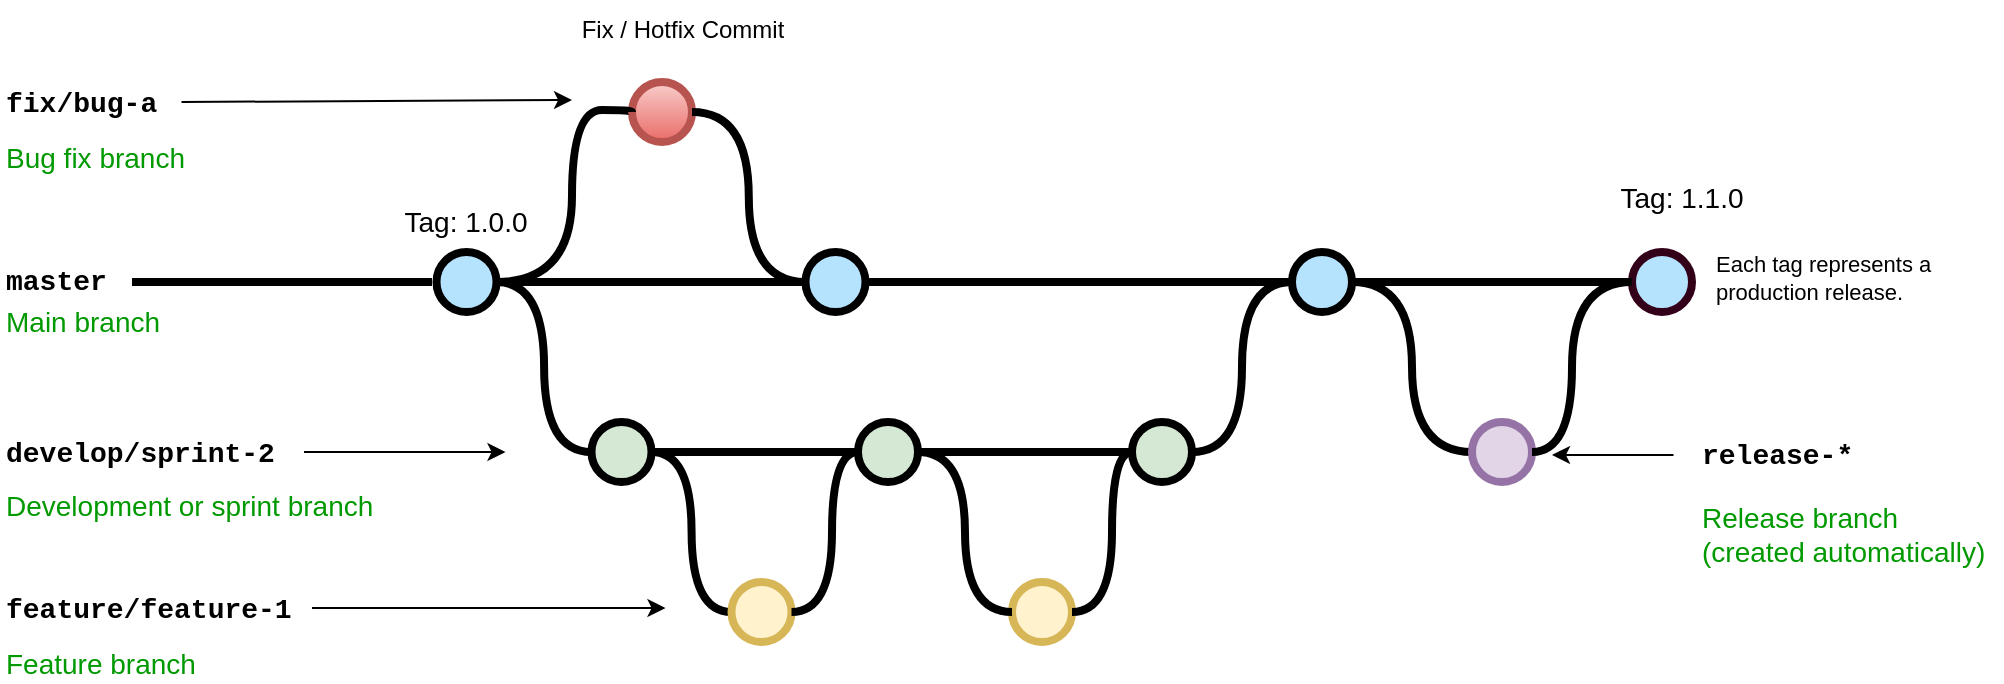 <mxfile version="21.1.4" type="device">
  <diagram id="yPxyJZ8AM_hMuL3Unpa9" name="complex gitflow">
    <mxGraphModel dx="826" dy="567" grid="1" gridSize="10" guides="1" tooltips="1" connect="1" arrows="1" fold="1" page="1" pageScale="1" pageWidth="1100" pageHeight="850" math="0" shadow="0">
      <root>
        <mxCell id="0" />
        <mxCell id="1" parent="0" />
        <mxCell id="uWUnNED6HEl2aK5fdaIb-7" value="Fix / Hotfix Commit" style="text;html=1;strokeColor=none;fillColor=none;align=center;verticalAlign=middle;whiteSpace=wrap;overflow=hidden;" parent="1" vertex="1">
          <mxGeometry x="324" y="70" width="122.75" height="30" as="geometry" />
        </mxCell>
        <mxCell id="uWUnNED6HEl2aK5fdaIb-8" value="" style="edgeStyle=orthogonalEdgeStyle;rounded=0;html=1;jettySize=auto;orthogonalLoop=1;plain-blue;endArrow=none;endFill=0;strokeWidth=4;strokeColor=#000000;entryX=0;entryY=0.5;entryDx=0;entryDy=0;entryPerimeter=0;" parent="1" source="uWUnNED6HEl2aK5fdaIb-10" target="fdzKyXAYCe5UzIv8Cvmz-7" edge="1">
          <mxGeometry x="292.25" y="211" as="geometry">
            <mxPoint x="400" y="211" as="targetPoint" />
          </mxGeometry>
        </mxCell>
        <mxCell id="uWUnNED6HEl2aK5fdaIb-9" style="edgeStyle=orthogonalEdgeStyle;curved=1;rounded=0;html=1;exitX=1;exitY=0.5;exitPerimeter=0;entryX=0;entryY=0.5;entryPerimeter=0;endArrow=none;endFill=0;jettySize=auto;orthogonalLoop=1;strokeWidth=4;fontSize=15;" parent="1" source="uWUnNED6HEl2aK5fdaIb-10" target="uWUnNED6HEl2aK5fdaIb-15" edge="1">
          <mxGeometry relative="1" as="geometry" />
        </mxCell>
        <mxCell id="uWUnNED6HEl2aK5fdaIb-10" value="" style="verticalLabelPosition=bottom;verticalAlign=top;html=1;strokeWidth=4;shape=mxgraph.flowchart.on-page_reference;plain-blue;gradientColor=none;fillColor=#B5E3Fe;strokeColor=#000000;align=left;" parent="1" vertex="1">
          <mxGeometry x="262.25" y="196" width="30" height="30" as="geometry" />
        </mxCell>
        <mxCell id="uWUnNED6HEl2aK5fdaIb-80" value="" style="edgeStyle=orthogonalEdgeStyle;curved=1;rounded=0;orthogonalLoop=1;jettySize=auto;html=1;endArrow=none;endFill=0;strokeWidth=4;entryX=0;entryY=0.5;entryDx=0;entryDy=0;entryPerimeter=0;exitX=1;exitY=0.5;exitDx=0;exitDy=0;exitPerimeter=0;" parent="1" source="uWUnNED6HEl2aK5fdaIb-11" target="uWUnNED6HEl2aK5fdaIb-109" edge="1">
          <mxGeometry relative="1" as="geometry">
            <mxPoint x="834.5" y="211" as="targetPoint" />
            <mxPoint x="740" y="211" as="sourcePoint" />
          </mxGeometry>
        </mxCell>
        <mxCell id="uWUnNED6HEl2aK5fdaIb-105" style="edgeStyle=orthogonalEdgeStyle;curved=1;rounded=0;orthogonalLoop=1;jettySize=auto;html=1;exitX=1;exitY=0.5;exitDx=0;exitDy=0;exitPerimeter=0;entryX=0;entryY=0.5;entryDx=0;entryDy=0;entryPerimeter=0;endArrow=none;endFill=0;strokeWidth=4;fontFamily=Courier New;fontColor=#009900;" parent="1" source="uWUnNED6HEl2aK5fdaIb-11" target="uWUnNED6HEl2aK5fdaIb-104" edge="1">
          <mxGeometry relative="1" as="geometry">
            <mxPoint x="740" y="211" as="sourcePoint" />
          </mxGeometry>
        </mxCell>
        <mxCell id="uWUnNED6HEl2aK5fdaIb-11" value="" style="verticalLabelPosition=bottom;verticalAlign=top;html=1;strokeWidth=4;shape=mxgraph.flowchart.on-page_reference;plain-blue;gradientColor=none;strokeColor=#000000;fillColor=#B5E3FE;" parent="1" vertex="1">
          <mxGeometry x="690" y="196" width="30" height="30" as="geometry" />
        </mxCell>
        <mxCell id="uWUnNED6HEl2aK5fdaIb-109" value="" style="verticalLabelPosition=bottom;verticalAlign=top;html=1;strokeWidth=4;shape=mxgraph.flowchart.on-page_reference;plain-blue;gradientColor=none;strokeColor=#33001A;fillColor=#B5E3FE;" parent="1" vertex="1">
          <mxGeometry x="860" y="196" width="30" height="30" as="geometry" />
        </mxCell>
        <mxCell id="uWUnNED6HEl2aK5fdaIb-12" value="" style="edgeStyle=orthogonalEdgeStyle;rounded=0;html=1;jettySize=auto;orthogonalLoop=1;strokeWidth=4;endArrow=none;endFill=0;exitX=1;exitY=0.5;exitDx=0;exitDy=0;align=left;" parent="1" source="uWUnNED6HEl2aK5fdaIb-13" edge="1">
          <mxGeometry x="211.25" y="211" as="geometry">
            <mxPoint x="169" y="211" as="sourcePoint" />
            <mxPoint x="260" y="211" as="targetPoint" />
          </mxGeometry>
        </mxCell>
        <mxCell id="uWUnNED6HEl2aK5fdaIb-13" value="master" style="text;html=1;strokeColor=none;fillColor=none;align=left;verticalAlign=middle;whiteSpace=wrap;overflow=hidden;fontSize=14;fontStyle=1;fontFamily=Courier New;" parent="1" vertex="1">
          <mxGeometry x="44.75" y="190" width="65.25" height="42" as="geometry" />
        </mxCell>
        <mxCell id="uWUnNED6HEl2aK5fdaIb-14" style="edgeStyle=orthogonalEdgeStyle;curved=1;rounded=0;html=1;exitX=1;exitY=0.5;exitPerimeter=0;endArrow=none;endFill=0;jettySize=auto;orthogonalLoop=1;strokeWidth=4;fontSize=15;" parent="1" source="uWUnNED6HEl2aK5fdaIb-15" target="uWUnNED6HEl2aK5fdaIb-17" edge="1">
          <mxGeometry relative="1" as="geometry" />
        </mxCell>
        <mxCell id="uWUnNED6HEl2aK5fdaIb-15" value="" style="verticalLabelPosition=bottom;verticalAlign=top;html=1;strokeWidth=4;shape=mxgraph.flowchart.on-page_reference;plain-purple;gradientColor=none;strokeColor=#000000;fillColor=#D5E8D4;" parent="1" vertex="1">
          <mxGeometry x="339.75" y="281" width="30" height="30" as="geometry" />
        </mxCell>
        <mxCell id="uWUnNED6HEl2aK5fdaIb-17" value="" style="verticalLabelPosition=bottom;verticalAlign=top;html=1;strokeWidth=4;shape=mxgraph.flowchart.on-page_reference;plain-purple;gradientColor=none;strokeColor=#000000;fillColor=#D5E8D4;" parent="1" vertex="1">
          <mxGeometry x="473" y="281" width="30" height="30" as="geometry" />
        </mxCell>
        <mxCell id="uWUnNED6HEl2aK5fdaIb-18" style="edgeStyle=orthogonalEdgeStyle;curved=1;rounded=0;html=1;exitX=1;exitY=0.5;exitPerimeter=0;entryX=0;entryY=0.5;entryPerimeter=0;endArrow=none;endFill=0;jettySize=auto;orthogonalLoop=1;strokeWidth=4;fontSize=15;exitDx=0;exitDy=0;" parent="1" source="fdzKyXAYCe5UzIv8Cvmz-16" target="uWUnNED6HEl2aK5fdaIb-11" edge="1">
          <mxGeometry relative="1" as="geometry">
            <mxPoint x="589.75" y="296" as="sourcePoint" />
          </mxGeometry>
        </mxCell>
        <mxCell id="uWUnNED6HEl2aK5fdaIb-20" value="develop/sprint-2" style="text;html=1;strokeColor=none;fillColor=none;align=left;verticalAlign=middle;whiteSpace=wrap;overflow=hidden;fontSize=14;fontStyle=1;fontFamily=Courier New;" parent="1" vertex="1">
          <mxGeometry x="44.75" y="286" width="151.25" height="20" as="geometry" />
        </mxCell>
        <mxCell id="uWUnNED6HEl2aK5fdaIb-75" style="edgeStyle=orthogonalEdgeStyle;rounded=0;orthogonalLoop=1;jettySize=auto;html=1;entryX=1;entryY=0.5;entryDx=0;entryDy=0;entryPerimeter=0;endArrow=none;endFill=0;strokeWidth=4;curved=1;" parent="1" source="uWUnNED6HEl2aK5fdaIb-69" target="uWUnNED6HEl2aK5fdaIb-15" edge="1">
          <mxGeometry relative="1" as="geometry" />
        </mxCell>
        <mxCell id="uWUnNED6HEl2aK5fdaIb-69" value="" style="verticalLabelPosition=bottom;verticalAlign=top;html=1;strokeWidth=4;shape=mxgraph.flowchart.on-page_reference;strokeColor=#d6b656;fillColor=#fff2cc;" parent="1" vertex="1">
          <mxGeometry x="409.75" y="361" width="30" height="30" as="geometry" />
        </mxCell>
        <mxCell id="uWUnNED6HEl2aK5fdaIb-76" value="feature/feature-1" style="text;html=1;strokeColor=none;fillColor=none;align=left;verticalAlign=middle;whiteSpace=wrap;overflow=hidden;fontSize=14;fontStyle=1;fontFamily=Courier New;" parent="1" vertex="1">
          <mxGeometry x="44.75" y="364" width="155.25" height="20" as="geometry" />
        </mxCell>
        <mxCell id="uWUnNED6HEl2aK5fdaIb-87" value="Development or sprint branch" style="text;html=1;strokeColor=none;fillColor=none;align=left;verticalAlign=middle;whiteSpace=wrap;overflow=hidden;fontSize=14;fontStyle=0;fontColor=#009900;" parent="1" vertex="1">
          <mxGeometry x="44.75" y="311.5" width="240" height="20" as="geometry" />
        </mxCell>
        <mxCell id="uWUnNED6HEl2aK5fdaIb-89" value="Feature branch" style="text;html=1;strokeColor=none;fillColor=none;align=left;verticalAlign=middle;whiteSpace=wrap;overflow=hidden;fontSize=14;fontStyle=0;fontColor=#009900;" parent="1" vertex="1">
          <mxGeometry x="44.75" y="391" width="240" height="20" as="geometry" />
        </mxCell>
        <mxCell id="uWUnNED6HEl2aK5fdaIb-90" value="Main branch" style="text;html=1;strokeColor=none;fillColor=none;align=left;verticalAlign=middle;whiteSpace=wrap;overflow=hidden;fontSize=14;fontStyle=0;fontColor=#009900;" parent="1" vertex="1">
          <mxGeometry x="44.75" y="220" width="146.75" height="20" as="geometry" />
        </mxCell>
        <mxCell id="uWUnNED6HEl2aK5fdaIb-92" value="" style="endArrow=classic;html=1;strokeWidth=1;fontFamily=Courier New;fontColor=#009900;exitX=1;exitY=0.5;exitDx=0;exitDy=0;" parent="1" source="uWUnNED6HEl2aK5fdaIb-76" edge="1">
          <mxGeometry width="50" height="50" relative="1" as="geometry">
            <mxPoint x="280" y="374" as="sourcePoint" />
            <mxPoint x="376.75" y="374" as="targetPoint" />
          </mxGeometry>
        </mxCell>
        <mxCell id="uWUnNED6HEl2aK5fdaIb-93" value="" style="endArrow=classic;html=1;strokeWidth=1;fontFamily=Courier New;fontColor=#009900;align=left;" parent="1" source="uWUnNED6HEl2aK5fdaIb-20" edge="1">
          <mxGeometry width="50" height="50" relative="1" as="geometry">
            <mxPoint x="240" y="296" as="sourcePoint" />
            <mxPoint x="296.75" y="296" as="targetPoint" />
          </mxGeometry>
        </mxCell>
        <mxCell id="uWUnNED6HEl2aK5fdaIb-101" value="Tag: 1.1.0" style="text;html=1;strokeColor=none;fillColor=none;align=center;verticalAlign=middle;whiteSpace=wrap;overflow=hidden;fontSize=14;" parent="1" vertex="1">
          <mxGeometry x="830" y="158" width="110" height="20" as="geometry" />
        </mxCell>
        <mxCell id="uWUnNED6HEl2aK5fdaIb-103" value="Tag: 1.0.0" style="text;html=1;strokeColor=none;fillColor=none;align=center;verticalAlign=middle;whiteSpace=wrap;overflow=hidden;fontSize=14;" parent="1" vertex="1">
          <mxGeometry x="242.25" y="170" width="70" height="20" as="geometry" />
        </mxCell>
        <mxCell id="uWUnNED6HEl2aK5fdaIb-104" value="" style="verticalLabelPosition=bottom;verticalAlign=top;html=1;strokeWidth=4;shape=mxgraph.flowchart.on-page_reference;strokeColor=#9673a6;fillColor=#e1d5e7;" parent="1" vertex="1">
          <mxGeometry x="780" y="281" width="30" height="30" as="geometry" />
        </mxCell>
        <mxCell id="uWUnNED6HEl2aK5fdaIb-115" style="edgeStyle=orthogonalEdgeStyle;curved=1;rounded=0;orthogonalLoop=1;jettySize=auto;html=1;entryX=0;entryY=0.5;entryDx=0;entryDy=0;entryPerimeter=0;endArrow=none;endFill=0;strokeWidth=4;fontFamily=Courier New;fontColor=#009900;exitX=1;exitY=0.5;exitDx=0;exitDy=0;exitPerimeter=0;" parent="1" source="uWUnNED6HEl2aK5fdaIb-104" target="uWUnNED6HEl2aK5fdaIb-109" edge="1">
          <mxGeometry relative="1" as="geometry">
            <mxPoint x="916.75" y="296" as="sourcePoint" />
            <Array as="points">
              <mxPoint x="830" y="296" />
              <mxPoint x="830" y="211" />
            </Array>
          </mxGeometry>
        </mxCell>
        <mxCell id="fSnZ5vnYTslC5NarKmr_-8" value="&lt;span style=&quot;text-align: center; font-size: 11px;&quot;&gt;Each tag represents a production release.&lt;/span&gt;" style="text;html=1;strokeColor=none;fillColor=none;align=left;verticalAlign=middle;whiteSpace=wrap;overflow=hidden;fontSize=11;fontStyle=0;fontColor=#000000;" parent="1" vertex="1">
          <mxGeometry x="900" y="190" width="120" height="38" as="geometry" />
        </mxCell>
        <mxCell id="9hBKPDzoitwpIBdzFDQ7-21" value="" style="edgeStyle=orthogonalEdgeStyle;rounded=0;orthogonalLoop=1;jettySize=auto;html=1;fontSize=15;endArrow=none;endFill=0;strokeWidth=4;entryX=0;entryY=0.5;entryDx=0;entryDy=0;entryPerimeter=0;exitX=1;exitY=0.5;exitDx=0;exitDy=0;exitPerimeter=0;" parent="1" source="fdzKyXAYCe5UzIv8Cvmz-7" target="uWUnNED6HEl2aK5fdaIb-11" edge="1">
          <mxGeometry relative="1" as="geometry">
            <mxPoint x="560.25" y="211" as="targetPoint" />
            <mxPoint x="482.25" y="211" as="sourcePoint" />
          </mxGeometry>
        </mxCell>
        <mxCell id="fdzKyXAYCe5UzIv8Cvmz-3" style="edgeStyle=orthogonalEdgeStyle;curved=1;rounded=0;orthogonalLoop=1;jettySize=auto;html=1;endArrow=none;endFill=0;strokeWidth=4;fontFamily=Courier New;fontColor=#009900;exitX=1;exitY=0.5;exitDx=0;exitDy=0;exitPerimeter=0;" parent="1" source="uWUnNED6HEl2aK5fdaIb-69" target="uWUnNED6HEl2aK5fdaIb-17" edge="1">
          <mxGeometry relative="1" as="geometry">
            <mxPoint x="457.75" y="407" as="sourcePoint" />
            <mxPoint x="498.5" y="331" as="targetPoint" />
            <Array as="points">
              <mxPoint x="460" y="376" />
              <mxPoint x="460" y="296" />
            </Array>
          </mxGeometry>
        </mxCell>
        <mxCell id="fdzKyXAYCe5UzIv8Cvmz-4" value="" style="verticalLabelPosition=bottom;verticalAlign=top;html=1;strokeWidth=4;shape=mxgraph.flowchart.on-page_reference;plain-blue;gradientColor=#EA6B66;strokeColor=#B85450;fillColor=#F8CECC;" parent="1" vertex="1">
          <mxGeometry x="360" y="111" width="30" height="30" as="geometry" />
        </mxCell>
        <mxCell id="fdzKyXAYCe5UzIv8Cvmz-5" style="edgeStyle=orthogonalEdgeStyle;curved=1;rounded=0;html=1;exitX=1;exitY=0.5;exitPerimeter=0;entryX=0;entryY=0.5;entryPerimeter=0;endArrow=none;endFill=0;jettySize=auto;orthogonalLoop=1;strokeWidth=4;fontSize=15;entryDx=0;entryDy=0;exitDx=0;exitDy=0;" parent="1" source="uWUnNED6HEl2aK5fdaIb-10" target="fdzKyXAYCe5UzIv8Cvmz-4" edge="1">
          <mxGeometry relative="1" as="geometry">
            <mxPoint x="320" y="188" as="sourcePoint" />
            <mxPoint x="362" y="103" as="targetPoint" />
            <Array as="points">
              <mxPoint x="330" y="211" />
              <mxPoint x="330" y="125" />
            </Array>
          </mxGeometry>
        </mxCell>
        <mxCell id="fdzKyXAYCe5UzIv8Cvmz-7" value="" style="verticalLabelPosition=bottom;verticalAlign=top;html=1;strokeWidth=4;shape=mxgraph.flowchart.on-page_reference;plain-blue;gradientColor=none;strokeColor=#000000;fillColor=#B5E3FE;" parent="1" vertex="1">
          <mxGeometry x="446.75" y="196" width="30" height="30" as="geometry" />
        </mxCell>
        <mxCell id="fdzKyXAYCe5UzIv8Cvmz-9" style="edgeStyle=orthogonalEdgeStyle;curved=1;rounded=0;orthogonalLoop=1;jettySize=auto;html=1;exitX=1;exitY=0.5;exitDx=0;exitDy=0;exitPerimeter=0;entryX=0;entryY=0.5;entryDx=0;entryDy=0;entryPerimeter=0;endArrow=none;endFill=0;strokeWidth=4;fontFamily=Courier New;fontColor=#009900;" parent="1" source="fdzKyXAYCe5UzIv8Cvmz-4" target="fdzKyXAYCe5UzIv8Cvmz-7" edge="1">
          <mxGeometry relative="1" as="geometry">
            <mxPoint x="439.75" y="103" as="sourcePoint" />
            <mxPoint x="484.75" y="188" as="targetPoint" />
          </mxGeometry>
        </mxCell>
        <mxCell id="fdzKyXAYCe5UzIv8Cvmz-10" value="fix/bug-a" style="text;html=1;strokeColor=none;fillColor=none;align=left;verticalAlign=middle;whiteSpace=wrap;overflow=hidden;fontSize=14;fontStyle=1;fontFamily=Courier New;" parent="1" vertex="1">
          <mxGeometry x="44.75" y="111" width="90" height="20" as="geometry" />
        </mxCell>
        <mxCell id="fdzKyXAYCe5UzIv8Cvmz-11" value="Bug fix branch" style="text;html=1;strokeColor=none;fillColor=none;align=left;verticalAlign=middle;whiteSpace=wrap;overflow=hidden;fontSize=14;fontStyle=0;fontColor=#009900;" parent="1" vertex="1">
          <mxGeometry x="44.75" y="138" width="159.5" height="20" as="geometry" />
        </mxCell>
        <mxCell id="fdzKyXAYCe5UzIv8Cvmz-12" value="" style="endArrow=classic;html=1;strokeWidth=1;fontFamily=Courier New;fontColor=#009900;exitX=1;exitY=0.5;exitDx=0;exitDy=0;" parent="1" source="fdzKyXAYCe5UzIv8Cvmz-10" edge="1">
          <mxGeometry width="50" height="50" relative="1" as="geometry">
            <mxPoint x="272.25" y="121" as="sourcePoint" />
            <mxPoint x="330" y="120" as="targetPoint" />
          </mxGeometry>
        </mxCell>
        <mxCell id="fdzKyXAYCe5UzIv8Cvmz-13" value="release-*" style="text;html=1;strokeColor=none;fillColor=none;align=left;verticalAlign=middle;whiteSpace=wrap;overflow=hidden;fontSize=14;fontStyle=1;fontFamily=Courier New;" parent="1" vertex="1">
          <mxGeometry x="893.25" y="286.5" width="151.25" height="20" as="geometry" />
        </mxCell>
        <mxCell id="fdzKyXAYCe5UzIv8Cvmz-14" value="Release branch&lt;br&gt;(created automatically)" style="text;html=1;strokeColor=none;fillColor=none;align=left;verticalAlign=middle;whiteSpace=wrap;overflow=hidden;fontSize=14;fontStyle=0;fontColor=#009900;" parent="1" vertex="1">
          <mxGeometry x="893.25" y="316.5" width="150" height="40" as="geometry" />
        </mxCell>
        <mxCell id="fdzKyXAYCe5UzIv8Cvmz-15" value="" style="endArrow=classic;html=1;strokeWidth=1;fontFamily=Courier New;fontColor=#009900;align=left;" parent="1" edge="1">
          <mxGeometry width="50" height="50" relative="1" as="geometry">
            <mxPoint x="880.75" y="297.5" as="sourcePoint" />
            <mxPoint x="820" y="297.5" as="targetPoint" />
          </mxGeometry>
        </mxCell>
        <mxCell id="fdzKyXAYCe5UzIv8Cvmz-17" value="" style="edgeStyle=orthogonalEdgeStyle;curved=1;rounded=0;html=1;exitX=1;exitY=0.5;exitPerimeter=0;entryX=0;entryY=0.5;entryPerimeter=0;endArrow=none;endFill=0;jettySize=auto;orthogonalLoop=1;strokeWidth=4;fontSize=15;exitDx=0;exitDy=0;" parent="1" source="uWUnNED6HEl2aK5fdaIb-17" target="fdzKyXAYCe5UzIv8Cvmz-16" edge="1">
          <mxGeometry relative="1" as="geometry">
            <mxPoint x="520" y="296" as="sourcePoint" />
            <mxPoint x="650" y="211" as="targetPoint" />
          </mxGeometry>
        </mxCell>
        <mxCell id="fdzKyXAYCe5UzIv8Cvmz-16" value="" style="verticalLabelPosition=bottom;verticalAlign=top;html=1;strokeWidth=4;shape=mxgraph.flowchart.on-page_reference;plain-purple;gradientColor=none;strokeColor=#000000;fillColor=#D5E8D4;" parent="1" vertex="1">
          <mxGeometry x="610" y="281" width="30" height="30" as="geometry" />
        </mxCell>
        <mxCell id="fdzKyXAYCe5UzIv8Cvmz-18" value="" style="verticalLabelPosition=bottom;verticalAlign=top;html=1;strokeWidth=4;shape=mxgraph.flowchart.on-page_reference;strokeColor=#d6b656;fillColor=#fff2cc;" parent="1" vertex="1">
          <mxGeometry x="550" y="361" width="30" height="30" as="geometry" />
        </mxCell>
        <mxCell id="fdzKyXAYCe5UzIv8Cvmz-19" style="edgeStyle=orthogonalEdgeStyle;rounded=0;orthogonalLoop=1;jettySize=auto;html=1;entryX=1;entryY=0.5;entryDx=0;entryDy=0;entryPerimeter=0;endArrow=none;endFill=0;strokeWidth=4;curved=1;exitX=0;exitY=0.5;exitDx=0;exitDy=0;exitPerimeter=0;" parent="1" source="fdzKyXAYCe5UzIv8Cvmz-18" target="uWUnNED6HEl2aK5fdaIb-17" edge="1">
          <mxGeometry relative="1" as="geometry">
            <mxPoint x="537" y="411" as="sourcePoint" />
            <mxPoint x="490" y="331" as="targetPoint" />
          </mxGeometry>
        </mxCell>
        <mxCell id="fdzKyXAYCe5UzIv8Cvmz-20" style="edgeStyle=orthogonalEdgeStyle;curved=1;rounded=0;orthogonalLoop=1;jettySize=auto;html=1;endArrow=none;endFill=0;strokeWidth=4;fontFamily=Courier New;fontColor=#009900;exitX=1;exitY=0.5;exitDx=0;exitDy=0;exitPerimeter=0;entryX=0;entryY=0.5;entryDx=0;entryDy=0;entryPerimeter=0;" parent="1" source="fdzKyXAYCe5UzIv8Cvmz-18" target="fdzKyXAYCe5UzIv8Cvmz-16" edge="1">
          <mxGeometry relative="1" as="geometry">
            <mxPoint x="596.38" y="416" as="sourcePoint" />
            <mxPoint x="629.38" y="336" as="targetPoint" />
            <Array as="points">
              <mxPoint x="600" y="376" />
              <mxPoint x="600" y="296" />
            </Array>
          </mxGeometry>
        </mxCell>
      </root>
    </mxGraphModel>
  </diagram>
</mxfile>
